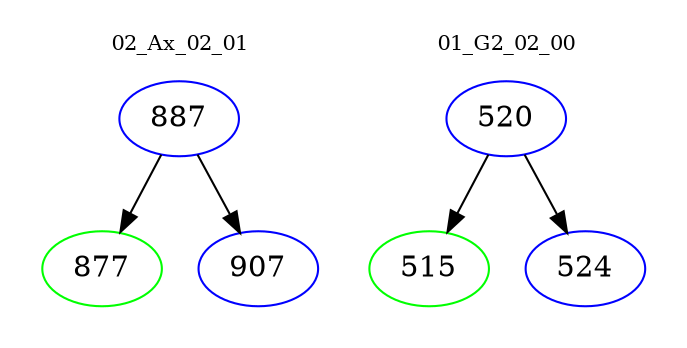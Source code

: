 digraph{
subgraph cluster_0 {
color = white
label = "02_Ax_02_01";
fontsize=10;
T0_887 [label="887", color="blue"]
T0_887 -> T0_877 [color="black"]
T0_877 [label="877", color="green"]
T0_887 -> T0_907 [color="black"]
T0_907 [label="907", color="blue"]
}
subgraph cluster_1 {
color = white
label = "01_G2_02_00";
fontsize=10;
T1_520 [label="520", color="blue"]
T1_520 -> T1_515 [color="black"]
T1_515 [label="515", color="green"]
T1_520 -> T1_524 [color="black"]
T1_524 [label="524", color="blue"]
}
}
